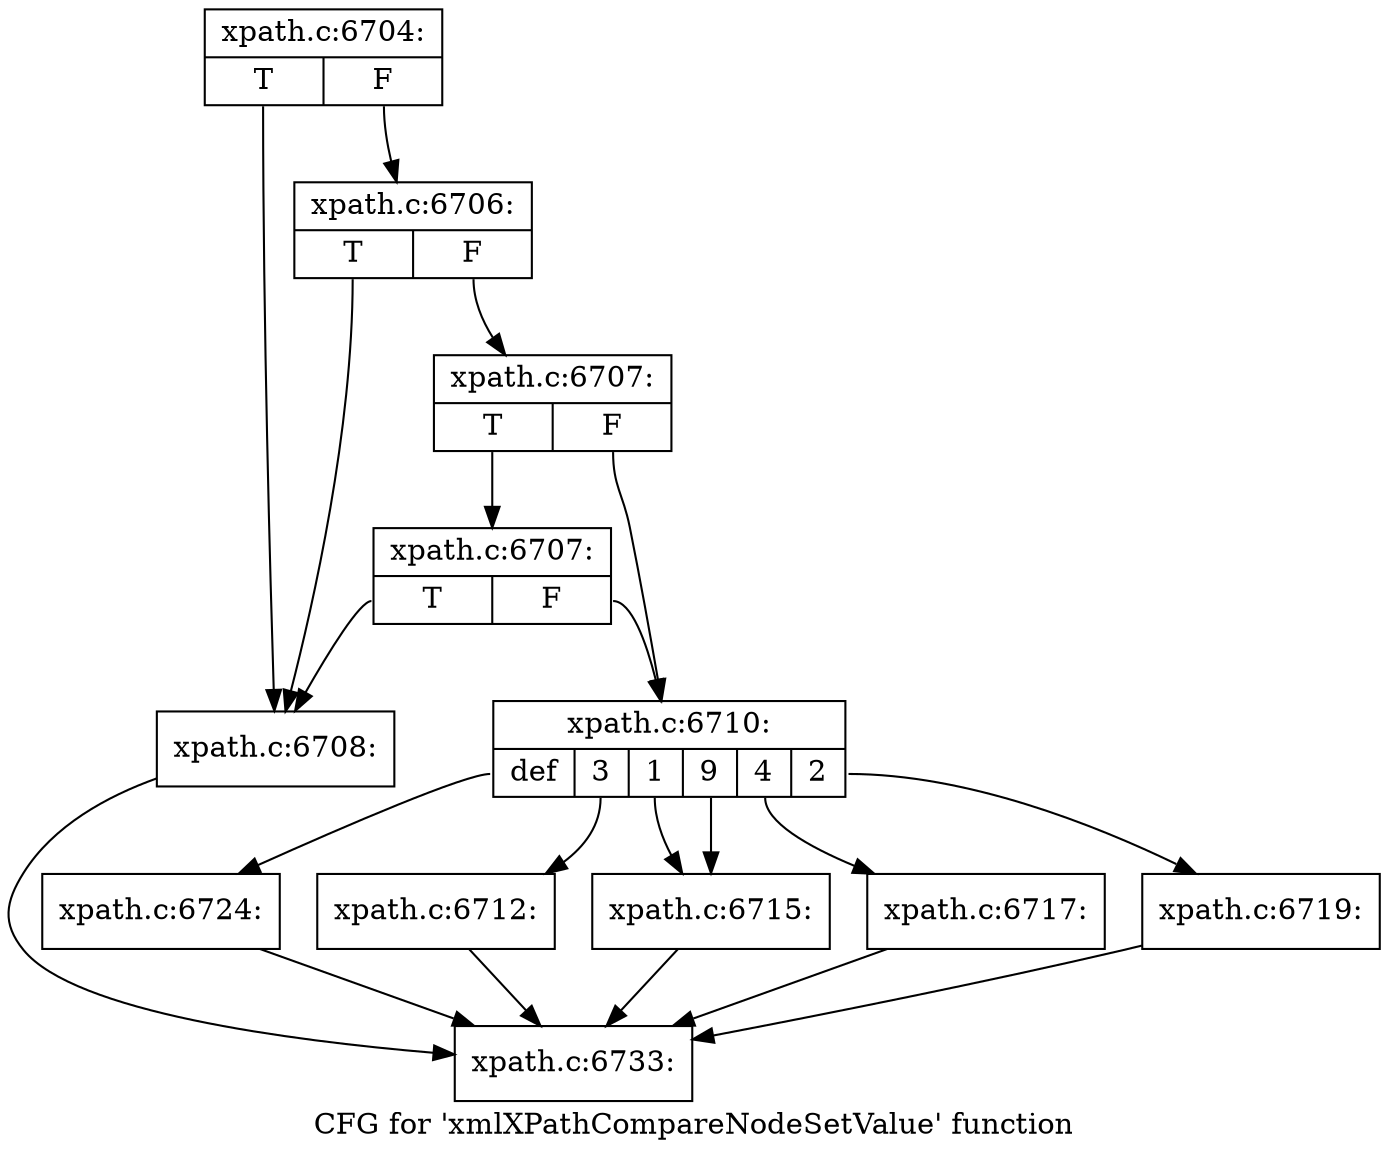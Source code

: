 digraph "CFG for 'xmlXPathCompareNodeSetValue' function" {
	label="CFG for 'xmlXPathCompareNodeSetValue' function";

	Node0x55e6b2b5c900 [shape=record,label="{xpath.c:6704:|{<s0>T|<s1>F}}"];
	Node0x55e6b2b5c900:s0 -> Node0x55e6b2b5dc30;
	Node0x55e6b2b5c900:s1 -> Node0x55e6b2b5dd50;
	Node0x55e6b2b5dd50 [shape=record,label="{xpath.c:6706:|{<s0>T|<s1>F}}"];
	Node0x55e6b2b5dd50:s0 -> Node0x55e6b2b5dc30;
	Node0x55e6b2b5dd50:s1 -> Node0x55e6b2b5dcd0;
	Node0x55e6b2b5dcd0 [shape=record,label="{xpath.c:6707:|{<s0>T|<s1>F}}"];
	Node0x55e6b2b5dcd0:s0 -> Node0x55e6b2b5e270;
	Node0x55e6b2b5dcd0:s1 -> Node0x55e6b2b5dc80;
	Node0x55e6b2b5e270 [shape=record,label="{xpath.c:6707:|{<s0>T|<s1>F}}"];
	Node0x55e6b2b5e270:s0 -> Node0x55e6b2b5dc30;
	Node0x55e6b2b5e270:s1 -> Node0x55e6b2b5dc80;
	Node0x55e6b2b5dc30 [shape=record,label="{xpath.c:6708:}"];
	Node0x55e6b2b5dc30 -> Node0x55e6b2b5c950;
	Node0x55e6b2b5dc80 [shape=record,label="{xpath.c:6710:|{<s0>def|<s1>3|<s2>1|<s3>9|<s4>4|<s5>2}}"];
	Node0x55e6b2b5dc80:s0 -> Node0x55e6b2b5eb20;
	Node0x55e6b2b5dc80:s1 -> Node0x55e6b2b5ee20;
	Node0x55e6b2b5dc80:s2 -> Node0x55e6b2b5fb80;
	Node0x55e6b2b5dc80:s3 -> Node0x55e6b2b5fb80;
	Node0x55e6b2b5dc80:s4 -> Node0x55e6b2b60050;
	Node0x55e6b2b5dc80:s5 -> Node0x55e6b2b60750;
	Node0x55e6b2b5ee20 [shape=record,label="{xpath.c:6712:}"];
	Node0x55e6b2b5ee20 -> Node0x55e6b2b5c950;
	Node0x55e6b2b5fb80 [shape=record,label="{xpath.c:6715:}"];
	Node0x55e6b2b5fb80 -> Node0x55e6b2b5c950;
	Node0x55e6b2b60050 [shape=record,label="{xpath.c:6717:}"];
	Node0x55e6b2b60050 -> Node0x55e6b2b5c950;
	Node0x55e6b2b60750 [shape=record,label="{xpath.c:6719:}"];
	Node0x55e6b2b60750 -> Node0x55e6b2b5c950;
	Node0x55e6b2b5eb20 [shape=record,label="{xpath.c:6724:}"];
	Node0x55e6b2b5eb20 -> Node0x55e6b2b5c950;
	Node0x55e6b2b5c950 [shape=record,label="{xpath.c:6733:}"];
}
